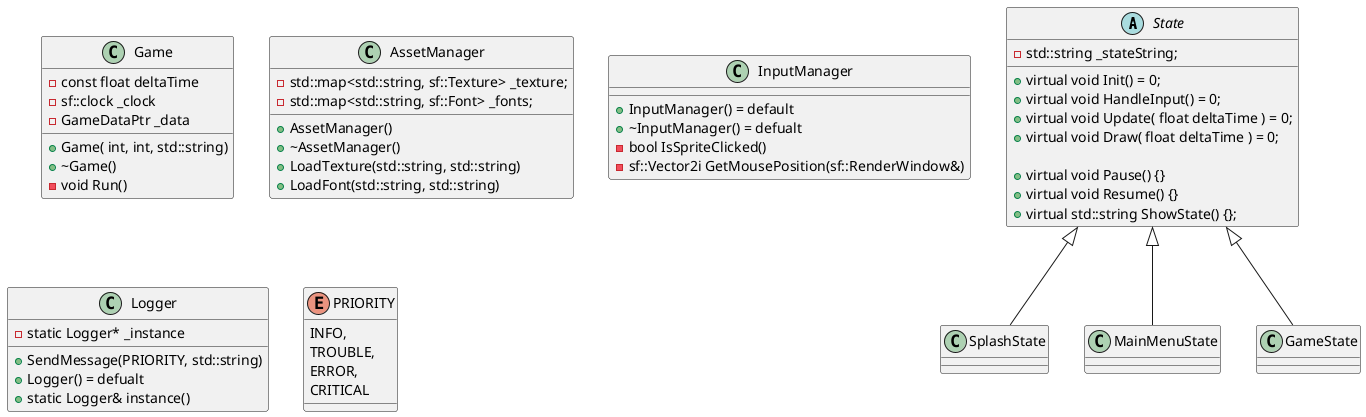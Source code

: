 @startuml
'https://plantuml.com/class-diagram

abstract class State{
  +virtual void Init() = 0;
  +virtual void HandleInput() = 0;
  +virtual void Update( float deltaTime ) = 0;
  +virtual void Draw( float deltaTime ) = 0;

  +virtual void Pause() {}
  +virtual void Resume() {}
  +virtual std::string ShowState() {};
  -std::string _stateString;
}

class SplashState
class MainMenuState

class GameState
class Game{
  +Game( int, int, std::string)
  +~Game()
  -const float deltaTime
  -sf::clock _clock
  -GameDataPtr _data
  -void Run()
}

class AssetManager{
    +AssetManager()
    +~AssetManager()
    +LoadTexture(std::string, std::string)
    +LoadFont(std::string, std::string)
    -std::map<std::string, sf::Texture> _texture;
    -std::map<std::string, sf::Font> _fonts;
}

class InputManager{
    +InputManager() = default
    +~InputManager() = defualt
    -bool IsSpriteClicked()
    -sf::Vector2i GetMousePosition(sf::RenderWindow&)
}

class Logger{
    +SendMessage(PRIORITY, std::string)
    +Logger() = defualt
    +static Logger& instance()
    -static Logger* _instance

}

enum PRIORITY{
  INFO,
  TROUBLE,
  ERROR,
  CRITICAL
}

class InputManager

State<|-- SplashState
State<|-- MainMenuState
State<|-- GameState

@enduml